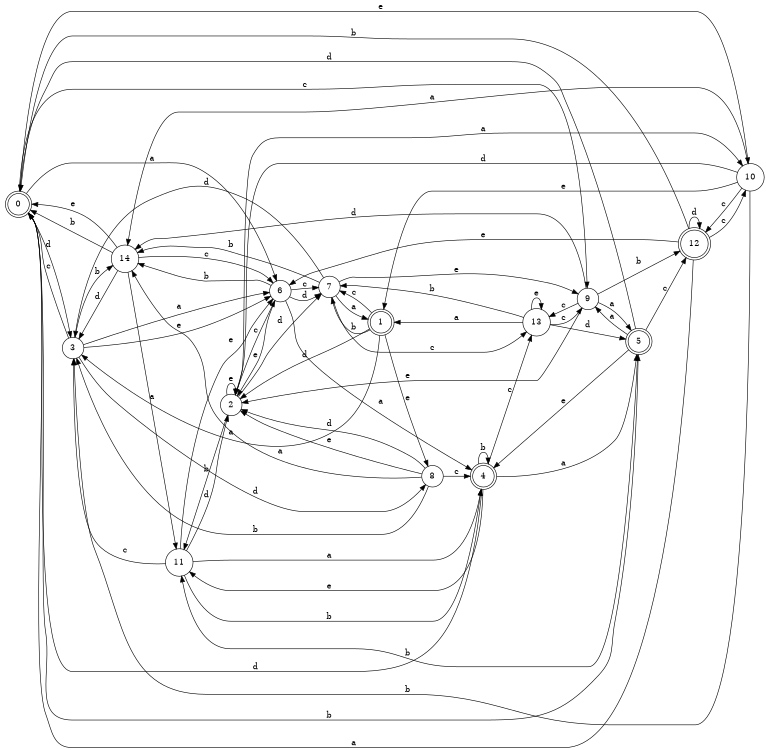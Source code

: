 digraph n12_6 {
__start0 [label="" shape="none"];

rankdir=LR;
size="8,5";

s0 [style="rounded,filled", color="black", fillcolor="white" shape="doublecircle", label="0"];
s1 [style="rounded,filled", color="black", fillcolor="white" shape="doublecircle", label="1"];
s2 [style="filled", color="black", fillcolor="white" shape="circle", label="2"];
s3 [style="filled", color="black", fillcolor="white" shape="circle", label="3"];
s4 [style="rounded,filled", color="black", fillcolor="white" shape="doublecircle", label="4"];
s5 [style="rounded,filled", color="black", fillcolor="white" shape="doublecircle", label="5"];
s6 [style="filled", color="black", fillcolor="white" shape="circle", label="6"];
s7 [style="filled", color="black", fillcolor="white" shape="circle", label="7"];
s8 [style="filled", color="black", fillcolor="white" shape="circle", label="8"];
s9 [style="filled", color="black", fillcolor="white" shape="circle", label="9"];
s10 [style="filled", color="black", fillcolor="white" shape="circle", label="10"];
s11 [style="filled", color="black", fillcolor="white" shape="circle", label="11"];
s12 [style="rounded,filled", color="black", fillcolor="white" shape="doublecircle", label="12"];
s13 [style="filled", color="black", fillcolor="white" shape="circle", label="13"];
s14 [style="filled", color="black", fillcolor="white" shape="circle", label="14"];
s0 -> s6 [label="a"];
s0 -> s5 [label="b"];
s0 -> s9 [label="c"];
s0 -> s3 [label="d"];
s0 -> s10 [label="e"];
s1 -> s3 [label="a"];
s1 -> s7 [label="b"];
s1 -> s7 [label="c"];
s1 -> s2 [label="d"];
s1 -> s8 [label="e"];
s2 -> s10 [label="a"];
s2 -> s11 [label="b"];
s2 -> s6 [label="c"];
s2 -> s7 [label="d"];
s2 -> s2 [label="e"];
s3 -> s6 [label="a"];
s3 -> s14 [label="b"];
s3 -> s0 [label="c"];
s3 -> s8 [label="d"];
s3 -> s6 [label="e"];
s4 -> s5 [label="a"];
s4 -> s4 [label="b"];
s4 -> s13 [label="c"];
s4 -> s0 [label="d"];
s4 -> s11 [label="e"];
s5 -> s9 [label="a"];
s5 -> s11 [label="b"];
s5 -> s12 [label="c"];
s5 -> s0 [label="d"];
s5 -> s4 [label="e"];
s6 -> s4 [label="a"];
s6 -> s14 [label="b"];
s6 -> s7 [label="c"];
s6 -> s7 [label="d"];
s6 -> s2 [label="e"];
s7 -> s1 [label="a"];
s7 -> s14 [label="b"];
s7 -> s13 [label="c"];
s7 -> s3 [label="d"];
s7 -> s9 [label="e"];
s8 -> s14 [label="a"];
s8 -> s3 [label="b"];
s8 -> s4 [label="c"];
s8 -> s2 [label="d"];
s8 -> s2 [label="e"];
s9 -> s5 [label="a"];
s9 -> s12 [label="b"];
s9 -> s13 [label="c"];
s9 -> s14 [label="d"];
s9 -> s2 [label="e"];
s10 -> s14 [label="a"];
s10 -> s3 [label="b"];
s10 -> s12 [label="c"];
s10 -> s2 [label="d"];
s10 -> s1 [label="e"];
s11 -> s4 [label="a"];
s11 -> s4 [label="b"];
s11 -> s3 [label="c"];
s11 -> s2 [label="d"];
s11 -> s6 [label="e"];
s12 -> s0 [label="a"];
s12 -> s0 [label="b"];
s12 -> s10 [label="c"];
s12 -> s12 [label="d"];
s12 -> s6 [label="e"];
s13 -> s1 [label="a"];
s13 -> s7 [label="b"];
s13 -> s9 [label="c"];
s13 -> s5 [label="d"];
s13 -> s13 [label="e"];
s14 -> s11 [label="a"];
s14 -> s0 [label="b"];
s14 -> s6 [label="c"];
s14 -> s3 [label="d"];
s14 -> s0 [label="e"];

}